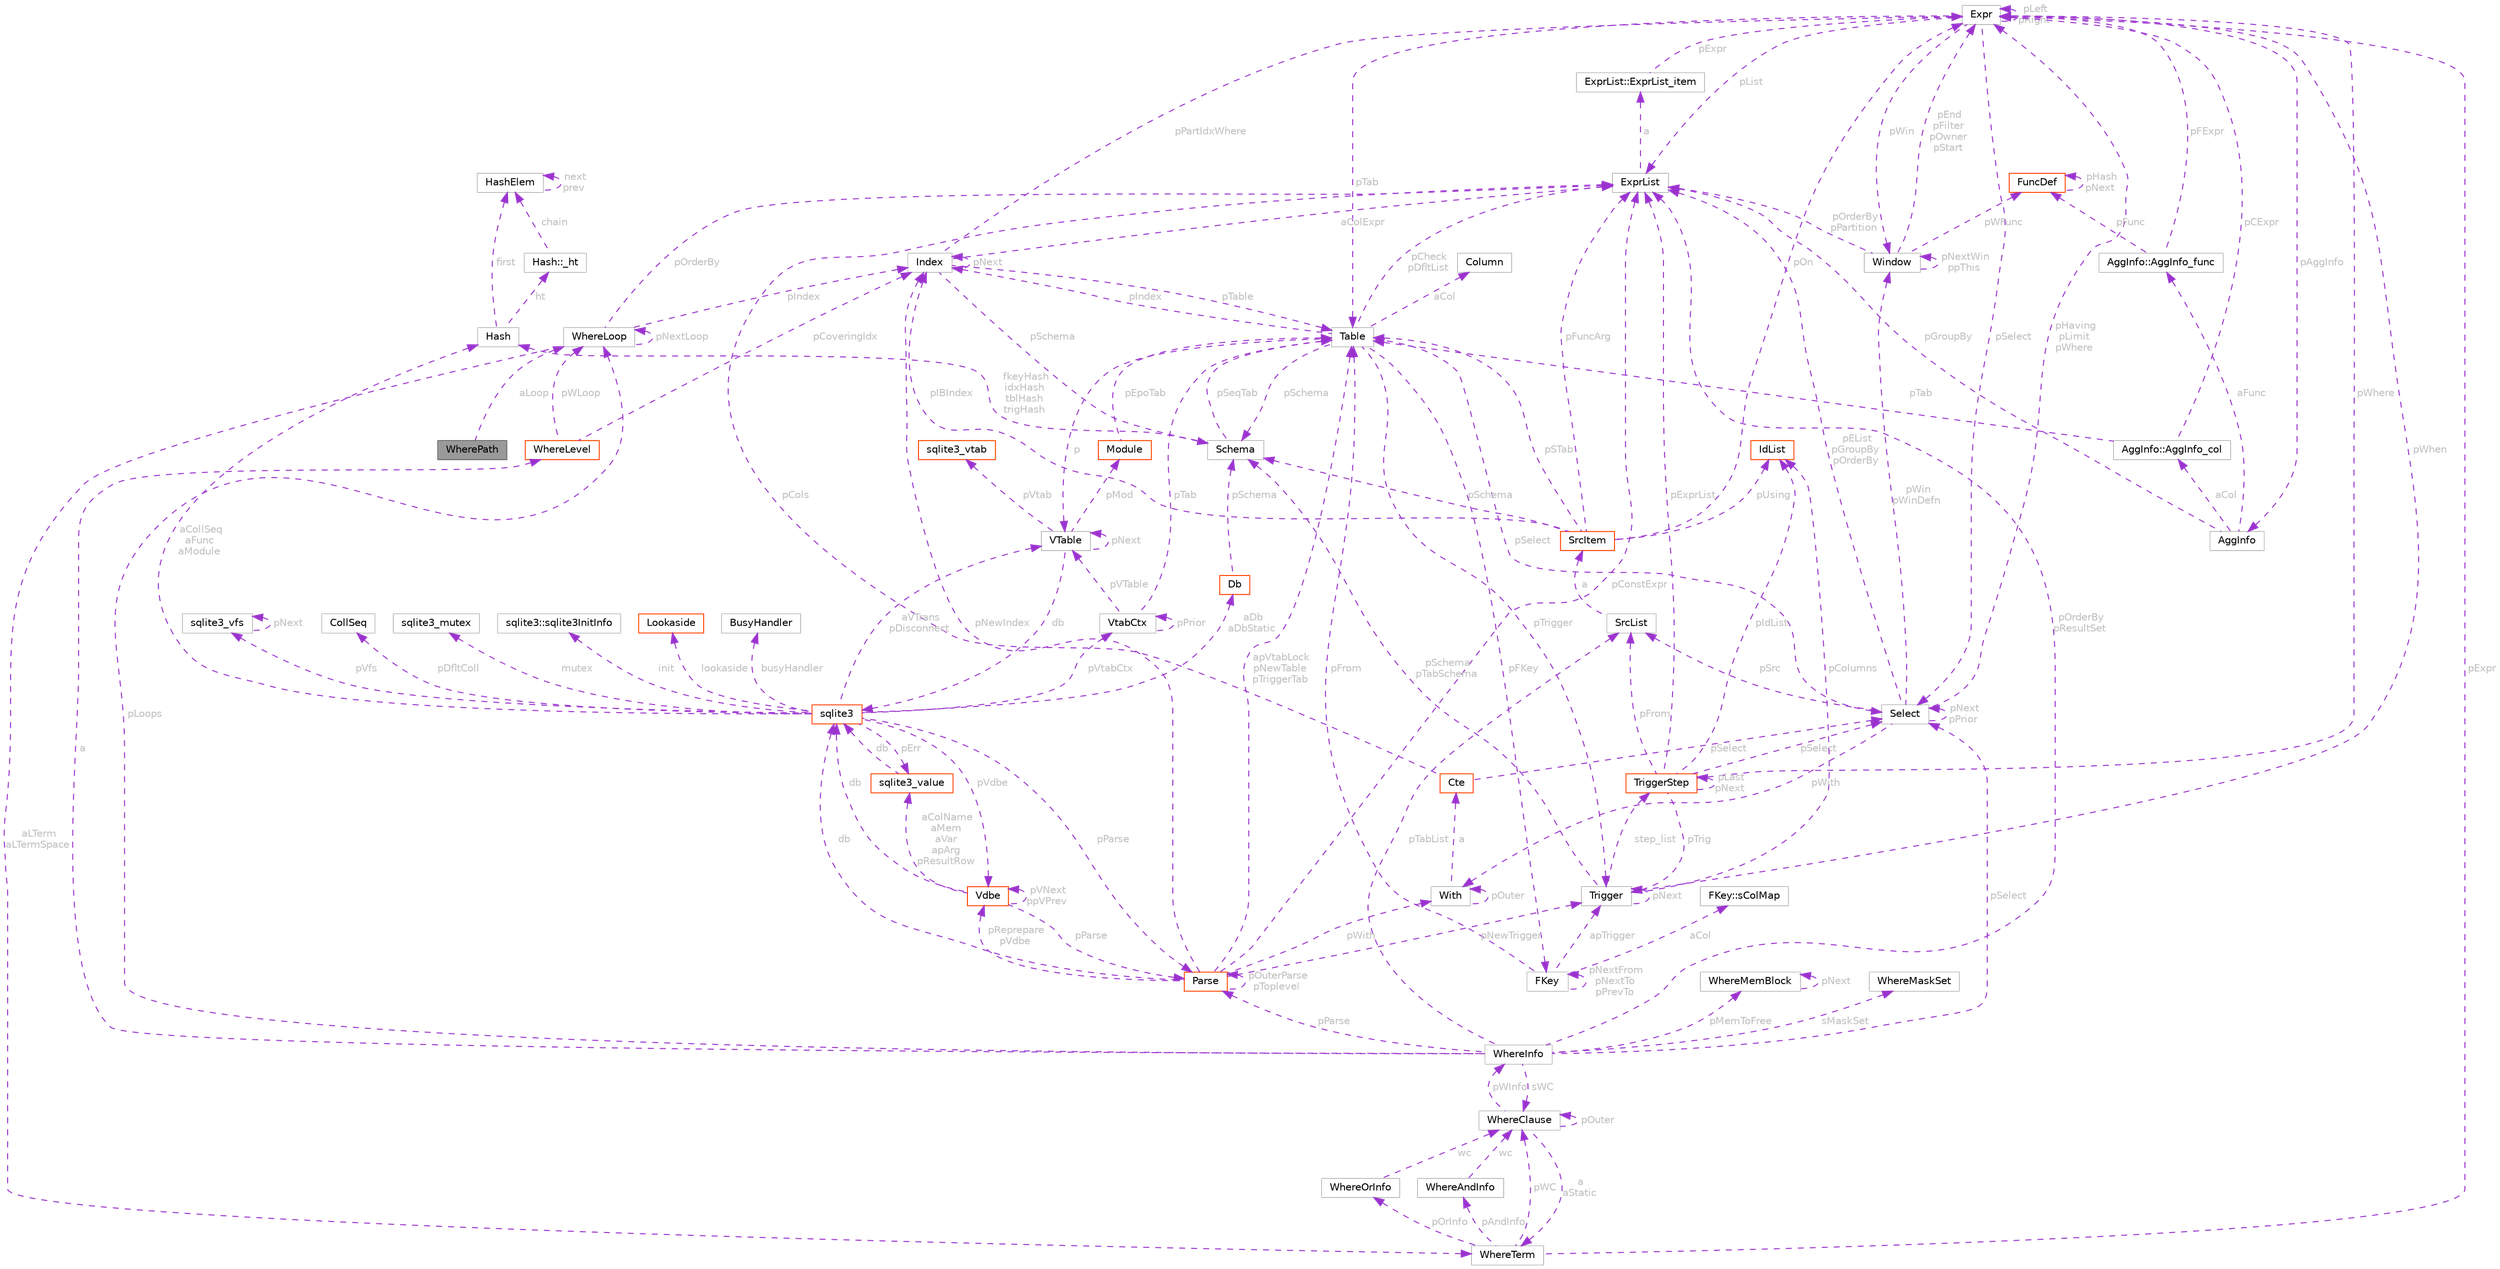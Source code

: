 digraph "WherePath"
{
 // LATEX_PDF_SIZE
  bgcolor="transparent";
  edge [fontname=Helvetica,fontsize=10,labelfontname=Helvetica,labelfontsize=10];
  node [fontname=Helvetica,fontsize=10,shape=box,height=0.2,width=0.4];
  Node1 [id="Node000001",label="WherePath",height=0.2,width=0.4,color="gray40", fillcolor="grey60", style="filled", fontcolor="black",tooltip=" "];
  Node2 -> Node1 [id="edge1_Node000001_Node000002",dir="back",color="darkorchid3",style="dashed",tooltip=" ",label=" aLoop",fontcolor="grey" ];
  Node2 [id="Node000002",label="WhereLoop",height=0.2,width=0.4,color="grey75", fillcolor="white", style="filled",URL="$structWhereLoop.html",tooltip=" "];
  Node3 -> Node2 [id="edge2_Node000002_Node000003",dir="back",color="darkorchid3",style="dashed",tooltip=" ",label=" pIndex",fontcolor="grey" ];
  Node3 [id="Node000003",label="Index",height=0.2,width=0.4,color="grey75", fillcolor="white", style="filled",URL="$structIndex.html",tooltip=" "];
  Node4 -> Node3 [id="edge3_Node000003_Node000004",dir="back",color="darkorchid3",style="dashed",tooltip=" ",label=" pTable",fontcolor="grey" ];
  Node4 [id="Node000004",label="Table",height=0.2,width=0.4,color="grey75", fillcolor="white", style="filled",URL="$structTable.html",tooltip=" "];
  Node5 -> Node4 [id="edge4_Node000004_Node000005",dir="back",color="darkorchid3",style="dashed",tooltip=" ",label=" aCol",fontcolor="grey" ];
  Node5 [id="Node000005",label="Column",height=0.2,width=0.4,color="grey75", fillcolor="white", style="filled",URL="$structColumn.html",tooltip=" "];
  Node3 -> Node4 [id="edge5_Node000004_Node000003",dir="back",color="darkorchid3",style="dashed",tooltip=" ",label=" pIndex",fontcolor="grey" ];
  Node6 -> Node4 [id="edge6_Node000004_Node000006",dir="back",color="darkorchid3",style="dashed",tooltip=" ",label=" pCheck\npDfltList",fontcolor="grey" ];
  Node6 [id="Node000006",label="ExprList",height=0.2,width=0.4,color="grey75", fillcolor="white", style="filled",URL="$structExprList.html",tooltip=" "];
  Node7 -> Node6 [id="edge7_Node000006_Node000007",dir="back",color="darkorchid3",style="dashed",tooltip=" ",label=" a",fontcolor="grey" ];
  Node7 [id="Node000007",label="ExprList::ExprList_item",height=0.2,width=0.4,color="grey75", fillcolor="white", style="filled",URL="$structExprList_1_1ExprList__item.html",tooltip=" "];
  Node8 -> Node7 [id="edge8_Node000007_Node000008",dir="back",color="darkorchid3",style="dashed",tooltip=" ",label=" pExpr",fontcolor="grey" ];
  Node8 [id="Node000008",label="Expr",height=0.2,width=0.4,color="grey75", fillcolor="white", style="filled",URL="$structExpr.html",tooltip=" "];
  Node8 -> Node8 [id="edge9_Node000008_Node000008",dir="back",color="darkorchid3",style="dashed",tooltip=" ",label=" pLeft\npRight",fontcolor="grey" ];
  Node6 -> Node8 [id="edge10_Node000008_Node000006",dir="back",color="darkorchid3",style="dashed",tooltip=" ",label=" pList",fontcolor="grey" ];
  Node9 -> Node8 [id="edge11_Node000008_Node000009",dir="back",color="darkorchid3",style="dashed",tooltip=" ",label=" pSelect",fontcolor="grey" ];
  Node9 [id="Node000009",label="Select",height=0.2,width=0.4,color="grey75", fillcolor="white", style="filled",URL="$structSelect.html",tooltip=" "];
  Node6 -> Node9 [id="edge12_Node000009_Node000006",dir="back",color="darkorchid3",style="dashed",tooltip=" ",label=" pEList\npGroupBy\npOrderBy",fontcolor="grey" ];
  Node10 -> Node9 [id="edge13_Node000009_Node000010",dir="back",color="darkorchid3",style="dashed",tooltip=" ",label=" pSrc",fontcolor="grey" ];
  Node10 [id="Node000010",label="SrcList",height=0.2,width=0.4,color="grey75", fillcolor="white", style="filled",URL="$structSrcList.html",tooltip=" "];
  Node11 -> Node10 [id="edge14_Node000010_Node000011",dir="back",color="darkorchid3",style="dashed",tooltip=" ",label=" a",fontcolor="grey" ];
  Node11 [id="Node000011",label="SrcItem",height=0.2,width=0.4,color="orangered", fillcolor="white", style="filled",URL="$structSrcItem.html",tooltip=" "];
  Node4 -> Node11 [id="edge15_Node000011_Node000004",dir="back",color="darkorchid3",style="dashed",tooltip=" ",label=" pSTab",fontcolor="grey" ];
  Node6 -> Node11 [id="edge16_Node000011_Node000006",dir="back",color="darkorchid3",style="dashed",tooltip=" ",label=" pFuncArg",fontcolor="grey" ];
  Node3 -> Node11 [id="edge17_Node000011_Node000003",dir="back",color="darkorchid3",style="dashed",tooltip=" ",label=" pIBIndex",fontcolor="grey" ];
  Node8 -> Node11 [id="edge18_Node000011_Node000008",dir="back",color="darkorchid3",style="dashed",tooltip=" ",label=" pOn",fontcolor="grey" ];
  Node13 -> Node11 [id="edge19_Node000011_Node000013",dir="back",color="darkorchid3",style="dashed",tooltip=" ",label=" pUsing",fontcolor="grey" ];
  Node13 [id="Node000013",label="IdList",height=0.2,width=0.4,color="orangered", fillcolor="white", style="filled",URL="$structIdList.html",tooltip=" "];
  Node15 -> Node11 [id="edge20_Node000011_Node000015",dir="back",color="darkorchid3",style="dashed",tooltip=" ",label=" pSchema",fontcolor="grey" ];
  Node15 [id="Node000015",label="Schema",height=0.2,width=0.4,color="grey75", fillcolor="white", style="filled",URL="$structSchema.html",tooltip=" "];
  Node16 -> Node15 [id="edge21_Node000015_Node000016",dir="back",color="darkorchid3",style="dashed",tooltip=" ",label=" fkeyHash\nidxHash\ntblHash\ntrigHash",fontcolor="grey" ];
  Node16 [id="Node000016",label="Hash",height=0.2,width=0.4,color="grey75", fillcolor="white", style="filled",URL="$structHash.html",tooltip=" "];
  Node17 -> Node16 [id="edge22_Node000016_Node000017",dir="back",color="darkorchid3",style="dashed",tooltip=" ",label=" first",fontcolor="grey" ];
  Node17 [id="Node000017",label="HashElem",height=0.2,width=0.4,color="grey75", fillcolor="white", style="filled",URL="$structHashElem.html",tooltip=" "];
  Node17 -> Node17 [id="edge23_Node000017_Node000017",dir="back",color="darkorchid3",style="dashed",tooltip=" ",label=" next\nprev",fontcolor="grey" ];
  Node18 -> Node16 [id="edge24_Node000016_Node000018",dir="back",color="darkorchid3",style="dashed",tooltip=" ",label=" ht",fontcolor="grey" ];
  Node18 [id="Node000018",label="Hash::_ht",height=0.2,width=0.4,color="grey75", fillcolor="white", style="filled",URL="$structHash_1_1__ht.html",tooltip=" "];
  Node17 -> Node18 [id="edge25_Node000018_Node000017",dir="back",color="darkorchid3",style="dashed",tooltip=" ",label=" chain",fontcolor="grey" ];
  Node4 -> Node15 [id="edge26_Node000015_Node000004",dir="back",color="darkorchid3",style="dashed",tooltip=" ",label=" pSeqTab",fontcolor="grey" ];
  Node8 -> Node9 [id="edge27_Node000009_Node000008",dir="back",color="darkorchid3",style="dashed",tooltip=" ",label=" pHaving\npLimit\npWhere",fontcolor="grey" ];
  Node9 -> Node9 [id="edge28_Node000009_Node000009",dir="back",color="darkorchid3",style="dashed",tooltip=" ",label=" pNext\npPrior",fontcolor="grey" ];
  Node20 -> Node9 [id="edge29_Node000009_Node000020",dir="back",color="darkorchid3",style="dashed",tooltip=" ",label=" pWith",fontcolor="grey" ];
  Node20 [id="Node000020",label="With",height=0.2,width=0.4,color="grey75", fillcolor="white", style="filled",URL="$structWith.html",tooltip=" "];
  Node20 -> Node20 [id="edge30_Node000020_Node000020",dir="back",color="darkorchid3",style="dashed",tooltip=" ",label=" pOuter",fontcolor="grey" ];
  Node21 -> Node20 [id="edge31_Node000020_Node000021",dir="back",color="darkorchid3",style="dashed",tooltip=" ",label=" a",fontcolor="grey" ];
  Node21 [id="Node000021",label="Cte",height=0.2,width=0.4,color="orangered", fillcolor="white", style="filled",URL="$structCte.html",tooltip=" "];
  Node6 -> Node21 [id="edge32_Node000021_Node000006",dir="back",color="darkorchid3",style="dashed",tooltip=" ",label=" pCols",fontcolor="grey" ];
  Node9 -> Node21 [id="edge33_Node000021_Node000009",dir="back",color="darkorchid3",style="dashed",tooltip=" ",label=" pSelect",fontcolor="grey" ];
  Node22 -> Node9 [id="edge34_Node000009_Node000022",dir="back",color="darkorchid3",style="dashed",tooltip=" ",label=" pWin\npWinDefn",fontcolor="grey" ];
  Node22 [id="Node000022",label="Window",height=0.2,width=0.4,color="grey75", fillcolor="white", style="filled",URL="$structWindow.html",tooltip=" "];
  Node6 -> Node22 [id="edge35_Node000022_Node000006",dir="back",color="darkorchid3",style="dashed",tooltip=" ",label=" pOrderBy\npPartition",fontcolor="grey" ];
  Node8 -> Node22 [id="edge36_Node000022_Node000008",dir="back",color="darkorchid3",style="dashed",tooltip=" ",label=" pEnd\npFilter\npOwner\npStart",fontcolor="grey" ];
  Node22 -> Node22 [id="edge37_Node000022_Node000022",dir="back",color="darkorchid3",style="dashed",tooltip=" ",label=" pNextWin\nppThis",fontcolor="grey" ];
  Node23 -> Node22 [id="edge38_Node000022_Node000023",dir="back",color="darkorchid3",style="dashed",tooltip=" ",label=" pWFunc",fontcolor="grey" ];
  Node23 [id="Node000023",label="FuncDef",height=0.2,width=0.4,color="orangered", fillcolor="white", style="filled",URL="$structFuncDef.html",tooltip=" "];
  Node23 -> Node23 [id="edge39_Node000023_Node000023",dir="back",color="darkorchid3",style="dashed",tooltip=" ",label=" pHash\npNext",fontcolor="grey" ];
  Node25 -> Node8 [id="edge40_Node000008_Node000025",dir="back",color="darkorchid3",style="dashed",tooltip=" ",label=" pAggInfo",fontcolor="grey" ];
  Node25 [id="Node000025",label="AggInfo",height=0.2,width=0.4,color="grey75", fillcolor="white", style="filled",URL="$structAggInfo.html",tooltip=" "];
  Node6 -> Node25 [id="edge41_Node000025_Node000006",dir="back",color="darkorchid3",style="dashed",tooltip=" ",label=" pGroupBy",fontcolor="grey" ];
  Node26 -> Node25 [id="edge42_Node000025_Node000026",dir="back",color="darkorchid3",style="dashed",tooltip=" ",label=" aCol",fontcolor="grey" ];
  Node26 [id="Node000026",label="AggInfo::AggInfo_col",height=0.2,width=0.4,color="grey75", fillcolor="white", style="filled",URL="$structAggInfo_1_1AggInfo__col.html",tooltip=" "];
  Node4 -> Node26 [id="edge43_Node000026_Node000004",dir="back",color="darkorchid3",style="dashed",tooltip=" ",label=" pTab",fontcolor="grey" ];
  Node8 -> Node26 [id="edge44_Node000026_Node000008",dir="back",color="darkorchid3",style="dashed",tooltip=" ",label=" pCExpr",fontcolor="grey" ];
  Node27 -> Node25 [id="edge45_Node000025_Node000027",dir="back",color="darkorchid3",style="dashed",tooltip=" ",label=" aFunc",fontcolor="grey" ];
  Node27 [id="Node000027",label="AggInfo::AggInfo_func",height=0.2,width=0.4,color="grey75", fillcolor="white", style="filled",URL="$structAggInfo_1_1AggInfo__func.html",tooltip=" "];
  Node8 -> Node27 [id="edge46_Node000027_Node000008",dir="back",color="darkorchid3",style="dashed",tooltip=" ",label=" pFExpr",fontcolor="grey" ];
  Node23 -> Node27 [id="edge47_Node000027_Node000023",dir="back",color="darkorchid3",style="dashed",tooltip=" ",label=" pFunc",fontcolor="grey" ];
  Node4 -> Node8 [id="edge48_Node000008_Node000004",dir="back",color="darkorchid3",style="dashed",tooltip=" ",label=" pTab",fontcolor="grey" ];
  Node22 -> Node8 [id="edge49_Node000008_Node000022",dir="back",color="darkorchid3",style="dashed",tooltip=" ",label=" pWin",fontcolor="grey" ];
  Node28 -> Node4 [id="edge50_Node000004_Node000028",dir="back",color="darkorchid3",style="dashed",tooltip=" ",label=" pFKey",fontcolor="grey" ];
  Node28 [id="Node000028",label="FKey",height=0.2,width=0.4,color="grey75", fillcolor="white", style="filled",URL="$structFKey.html",tooltip=" "];
  Node4 -> Node28 [id="edge51_Node000028_Node000004",dir="back",color="darkorchid3",style="dashed",tooltip=" ",label=" pFrom",fontcolor="grey" ];
  Node28 -> Node28 [id="edge52_Node000028_Node000028",dir="back",color="darkorchid3",style="dashed",tooltip=" ",label=" pNextFrom\npNextTo\npPrevTo",fontcolor="grey" ];
  Node29 -> Node28 [id="edge53_Node000028_Node000029",dir="back",color="darkorchid3",style="dashed",tooltip=" ",label=" apTrigger",fontcolor="grey" ];
  Node29 [id="Node000029",label="Trigger",height=0.2,width=0.4,color="grey75", fillcolor="white", style="filled",URL="$structTrigger.html",tooltip=" "];
  Node8 -> Node29 [id="edge54_Node000029_Node000008",dir="back",color="darkorchid3",style="dashed",tooltip=" ",label=" pWhen",fontcolor="grey" ];
  Node13 -> Node29 [id="edge55_Node000029_Node000013",dir="back",color="darkorchid3",style="dashed",tooltip=" ",label=" pColumns",fontcolor="grey" ];
  Node15 -> Node29 [id="edge56_Node000029_Node000015",dir="back",color="darkorchid3",style="dashed",tooltip=" ",label=" pSchema\npTabSchema",fontcolor="grey" ];
  Node30 -> Node29 [id="edge57_Node000029_Node000030",dir="back",color="darkorchid3",style="dashed",tooltip=" ",label=" step_list",fontcolor="grey" ];
  Node30 [id="Node000030",label="TriggerStep",height=0.2,width=0.4,color="orangered", fillcolor="white", style="filled",URL="$structTriggerStep.html",tooltip=" "];
  Node29 -> Node30 [id="edge58_Node000030_Node000029",dir="back",color="darkorchid3",style="dashed",tooltip=" ",label=" pTrig",fontcolor="grey" ];
  Node9 -> Node30 [id="edge59_Node000030_Node000009",dir="back",color="darkorchid3",style="dashed",tooltip=" ",label=" pSelect",fontcolor="grey" ];
  Node10 -> Node30 [id="edge60_Node000030_Node000010",dir="back",color="darkorchid3",style="dashed",tooltip=" ",label=" pFrom",fontcolor="grey" ];
  Node8 -> Node30 [id="edge61_Node000030_Node000008",dir="back",color="darkorchid3",style="dashed",tooltip=" ",label=" pWhere",fontcolor="grey" ];
  Node6 -> Node30 [id="edge62_Node000030_Node000006",dir="back",color="darkorchid3",style="dashed",tooltip=" ",label=" pExprList",fontcolor="grey" ];
  Node13 -> Node30 [id="edge63_Node000030_Node000013",dir="back",color="darkorchid3",style="dashed",tooltip=" ",label=" pIdList",fontcolor="grey" ];
  Node30 -> Node30 [id="edge64_Node000030_Node000030",dir="back",color="darkorchid3",style="dashed",tooltip=" ",label=" pLast\npNext",fontcolor="grey" ];
  Node29 -> Node29 [id="edge65_Node000029_Node000029",dir="back",color="darkorchid3",style="dashed",tooltip=" ",label=" pNext",fontcolor="grey" ];
  Node32 -> Node28 [id="edge66_Node000028_Node000032",dir="back",color="darkorchid3",style="dashed",tooltip=" ",label=" aCol",fontcolor="grey" ];
  Node32 [id="Node000032",label="FKey::sColMap",height=0.2,width=0.4,color="grey75", fillcolor="white", style="filled",URL="$structFKey_1_1sColMap.html",tooltip=" "];
  Node9 -> Node4 [id="edge67_Node000004_Node000009",dir="back",color="darkorchid3",style="dashed",tooltip=" ",label=" pSelect",fontcolor="grey" ];
  Node33 -> Node4 [id="edge68_Node000004_Node000033",dir="back",color="darkorchid3",style="dashed",tooltip=" ",label=" p",fontcolor="grey" ];
  Node33 [id="Node000033",label="VTable",height=0.2,width=0.4,color="grey75", fillcolor="white", style="filled",URL="$structVTable.html",tooltip=" "];
  Node34 -> Node33 [id="edge69_Node000033_Node000034",dir="back",color="darkorchid3",style="dashed",tooltip=" ",label=" db",fontcolor="grey" ];
  Node34 [id="Node000034",label="sqlite3",height=0.2,width=0.4,color="orangered", fillcolor="white", style="filled",URL="$structsqlite3.html",tooltip=" "];
  Node35 -> Node34 [id="edge70_Node000034_Node000035",dir="back",color="darkorchid3",style="dashed",tooltip=" ",label=" pVfs",fontcolor="grey" ];
  Node35 [id="Node000035",label="sqlite3_vfs",height=0.2,width=0.4,color="grey75", fillcolor="white", style="filled",URL="$structsqlite3__vfs.html",tooltip=" "];
  Node35 -> Node35 [id="edge71_Node000035_Node000035",dir="back",color="darkorchid3",style="dashed",tooltip=" ",label=" pNext",fontcolor="grey" ];
  Node36 -> Node34 [id="edge72_Node000034_Node000036",dir="back",color="darkorchid3",style="dashed",tooltip=" ",label=" pVdbe",fontcolor="grey" ];
  Node36 [id="Node000036",label="Vdbe",height=0.2,width=0.4,color="orangered", fillcolor="white", style="filled",URL="$structVdbe.html",tooltip=" "];
  Node34 -> Node36 [id="edge73_Node000036_Node000034",dir="back",color="darkorchid3",style="dashed",tooltip=" ",label=" db",fontcolor="grey" ];
  Node36 -> Node36 [id="edge74_Node000036_Node000036",dir="back",color="darkorchid3",style="dashed",tooltip=" ",label=" pVNext\nppVPrev",fontcolor="grey" ];
  Node37 -> Node36 [id="edge75_Node000036_Node000037",dir="back",color="darkorchid3",style="dashed",tooltip=" ",label=" pParse",fontcolor="grey" ];
  Node37 [id="Node000037",label="Parse",height=0.2,width=0.4,color="orangered", fillcolor="white", style="filled",URL="$structParse.html",tooltip=" "];
  Node34 -> Node37 [id="edge76_Node000037_Node000034",dir="back",color="darkorchid3",style="dashed",tooltip=" ",label=" db",fontcolor="grey" ];
  Node36 -> Node37 [id="edge77_Node000037_Node000036",dir="back",color="darkorchid3",style="dashed",tooltip=" ",label=" pReprepare\npVdbe",fontcolor="grey" ];
  Node6 -> Node37 [id="edge78_Node000037_Node000006",dir="back",color="darkorchid3",style="dashed",tooltip=" ",label=" pConstExpr",fontcolor="grey" ];
  Node37 -> Node37 [id="edge79_Node000037_Node000037",dir="back",color="darkorchid3",style="dashed",tooltip=" ",label=" pOuterParse\npToplevel",fontcolor="grey" ];
  Node4 -> Node37 [id="edge80_Node000037_Node000004",dir="back",color="darkorchid3",style="dashed",tooltip=" ",label=" apVtabLock\npNewTable\npTriggerTab",fontcolor="grey" ];
  Node3 -> Node37 [id="edge81_Node000037_Node000003",dir="back",color="darkorchid3",style="dashed",tooltip=" ",label=" pNewIndex",fontcolor="grey" ];
  Node29 -> Node37 [id="edge82_Node000037_Node000029",dir="back",color="darkorchid3",style="dashed",tooltip=" ",label=" pNewTrigger",fontcolor="grey" ];
  Node20 -> Node37 [id="edge83_Node000037_Node000020",dir="back",color="darkorchid3",style="dashed",tooltip=" ",label=" pWith",fontcolor="grey" ];
  Node46 -> Node36 [id="edge84_Node000036_Node000046",dir="back",color="darkorchid3",style="dashed",tooltip=" ",label=" aColName\naMem\naVar\napArg\npResultRow",fontcolor="grey" ];
  Node46 [id="Node000046",label="sqlite3_value",height=0.2,width=0.4,color="orangered", fillcolor="white", style="filled",URL="$structsqlite3__value.html",tooltip=" "];
  Node34 -> Node46 [id="edge85_Node000046_Node000034",dir="back",color="darkorchid3",style="dashed",tooltip=" ",label=" db",fontcolor="grey" ];
  Node48 -> Node34 [id="edge86_Node000034_Node000048",dir="back",color="darkorchid3",style="dashed",tooltip=" ",label=" pDfltColl",fontcolor="grey" ];
  Node48 [id="Node000048",label="CollSeq",height=0.2,width=0.4,color="grey75", fillcolor="white", style="filled",URL="$structCollSeq.html",tooltip=" "];
  Node72 -> Node34 [id="edge87_Node000034_Node000072",dir="back",color="darkorchid3",style="dashed",tooltip=" ",label=" mutex",fontcolor="grey" ];
  Node72 [id="Node000072",label="sqlite3_mutex",height=0.2,width=0.4,color="grey75", fillcolor="white", style="filled",URL="$structsqlite3__mutex.html",tooltip=" "];
  Node90 -> Node34 [id="edge88_Node000034_Node000090",dir="back",color="darkorchid3",style="dashed",tooltip=" ",label=" aDb\naDbStatic",fontcolor="grey" ];
  Node90 [id="Node000090",label="Db",height=0.2,width=0.4,color="orangered", fillcolor="white", style="filled",URL="$structDb.html",tooltip=" "];
  Node15 -> Node90 [id="edge89_Node000090_Node000015",dir="back",color="darkorchid3",style="dashed",tooltip=" ",label=" pSchema",fontcolor="grey" ];
  Node91 -> Node34 [id="edge90_Node000034_Node000091",dir="back",color="darkorchid3",style="dashed",tooltip=" ",label=" init",fontcolor="grey" ];
  Node91 [id="Node000091",label="sqlite3::sqlite3InitInfo",height=0.2,width=0.4,color="grey75", fillcolor="white", style="filled",URL="$structsqlite3_1_1sqlite3InitInfo.html",tooltip=" "];
  Node37 -> Node34 [id="edge91_Node000034_Node000037",dir="back",color="darkorchid3",style="dashed",tooltip=" ",label=" pParse",fontcolor="grey" ];
  Node46 -> Node34 [id="edge92_Node000034_Node000046",dir="back",color="darkorchid3",style="dashed",tooltip=" ",label=" pErr",fontcolor="grey" ];
  Node92 -> Node34 [id="edge93_Node000034_Node000092",dir="back",color="darkorchid3",style="dashed",tooltip=" ",label=" lookaside",fontcolor="grey" ];
  Node92 [id="Node000092",label="Lookaside",height=0.2,width=0.4,color="orangered", fillcolor="white", style="filled",URL="$structLookaside.html",tooltip=" "];
  Node16 -> Node34 [id="edge94_Node000034_Node000016",dir="back",color="darkorchid3",style="dashed",tooltip=" ",label=" aCollSeq\naFunc\naModule",fontcolor="grey" ];
  Node94 -> Node34 [id="edge95_Node000034_Node000094",dir="back",color="darkorchid3",style="dashed",tooltip=" ",label=" pVtabCtx",fontcolor="grey" ];
  Node94 [id="Node000094",label="VtabCtx",height=0.2,width=0.4,color="grey75", fillcolor="white", style="filled",URL="$structVtabCtx.html",tooltip=" "];
  Node33 -> Node94 [id="edge96_Node000094_Node000033",dir="back",color="darkorchid3",style="dashed",tooltip=" ",label=" pVTable",fontcolor="grey" ];
  Node4 -> Node94 [id="edge97_Node000094_Node000004",dir="back",color="darkorchid3",style="dashed",tooltip=" ",label=" pTab",fontcolor="grey" ];
  Node94 -> Node94 [id="edge98_Node000094_Node000094",dir="back",color="darkorchid3",style="dashed",tooltip=" ",label=" pPrior",fontcolor="grey" ];
  Node33 -> Node34 [id="edge99_Node000034_Node000033",dir="back",color="darkorchid3",style="dashed",tooltip=" ",label=" aVTrans\npDisconnect",fontcolor="grey" ];
  Node95 -> Node34 [id="edge100_Node000034_Node000095",dir="back",color="darkorchid3",style="dashed",tooltip=" ",label=" busyHandler",fontcolor="grey" ];
  Node95 [id="Node000095",label="BusyHandler",height=0.2,width=0.4,color="grey75", fillcolor="white", style="filled",URL="$structBusyHandler.html",tooltip=" "];
  Node98 -> Node33 [id="edge101_Node000033_Node000098",dir="back",color="darkorchid3",style="dashed",tooltip=" ",label=" pMod",fontcolor="grey" ];
  Node98 [id="Node000098",label="Module",height=0.2,width=0.4,color="orangered", fillcolor="white", style="filled",URL="$structModule.html",tooltip=" "];
  Node4 -> Node98 [id="edge102_Node000098_Node000004",dir="back",color="darkorchid3",style="dashed",tooltip=" ",label=" pEpoTab",fontcolor="grey" ];
  Node75 -> Node33 [id="edge103_Node000033_Node000075",dir="back",color="darkorchid3",style="dashed",tooltip=" ",label=" pVtab",fontcolor="grey" ];
  Node75 [id="Node000075",label="sqlite3_vtab",height=0.2,width=0.4,color="orangered", fillcolor="white", style="filled",URL="$structsqlite3__vtab.html",tooltip=" "];
  Node33 -> Node33 [id="edge104_Node000033_Node000033",dir="back",color="darkorchid3",style="dashed",tooltip=" ",label=" pNext",fontcolor="grey" ];
  Node29 -> Node4 [id="edge105_Node000004_Node000029",dir="back",color="darkorchid3",style="dashed",tooltip=" ",label=" pTrigger",fontcolor="grey" ];
  Node15 -> Node4 [id="edge106_Node000004_Node000015",dir="back",color="darkorchid3",style="dashed",tooltip=" ",label=" pSchema",fontcolor="grey" ];
  Node3 -> Node3 [id="edge107_Node000003_Node000003",dir="back",color="darkorchid3",style="dashed",tooltip=" ",label=" pNext",fontcolor="grey" ];
  Node15 -> Node3 [id="edge108_Node000003_Node000015",dir="back",color="darkorchid3",style="dashed",tooltip=" ",label=" pSchema",fontcolor="grey" ];
  Node8 -> Node3 [id="edge109_Node000003_Node000008",dir="back",color="darkorchid3",style="dashed",tooltip=" ",label=" pPartIdxWhere",fontcolor="grey" ];
  Node6 -> Node3 [id="edge110_Node000003_Node000006",dir="back",color="darkorchid3",style="dashed",tooltip=" ",label=" aColExpr",fontcolor="grey" ];
  Node6 -> Node2 [id="edge111_Node000002_Node000006",dir="back",color="darkorchid3",style="dashed",tooltip=" ",label=" pOrderBy",fontcolor="grey" ];
  Node99 -> Node2 [id="edge112_Node000002_Node000099",dir="back",color="darkorchid3",style="dashed",tooltip=" ",label=" aLTerm\naLTermSpace",fontcolor="grey" ];
  Node99 [id="Node000099",label="WhereTerm",height=0.2,width=0.4,color="grey75", fillcolor="white", style="filled",URL="$structWhereTerm.html",tooltip=" "];
  Node8 -> Node99 [id="edge113_Node000099_Node000008",dir="back",color="darkorchid3",style="dashed",tooltip=" ",label=" pExpr",fontcolor="grey" ];
  Node100 -> Node99 [id="edge114_Node000099_Node000100",dir="back",color="darkorchid3",style="dashed",tooltip=" ",label=" pWC",fontcolor="grey" ];
  Node100 [id="Node000100",label="WhereClause",height=0.2,width=0.4,color="grey75", fillcolor="white", style="filled",URL="$structWhereClause.html",tooltip=" "];
  Node101 -> Node100 [id="edge115_Node000100_Node000101",dir="back",color="darkorchid3",style="dashed",tooltip=" ",label=" pWInfo",fontcolor="grey" ];
  Node101 [id="Node000101",label="WhereInfo",height=0.2,width=0.4,color="grey75", fillcolor="white", style="filled",URL="$structWhereInfo.html",tooltip=" "];
  Node37 -> Node101 [id="edge116_Node000101_Node000037",dir="back",color="darkorchid3",style="dashed",tooltip=" ",label=" pParse",fontcolor="grey" ];
  Node10 -> Node101 [id="edge117_Node000101_Node000010",dir="back",color="darkorchid3",style="dashed",tooltip=" ",label=" pTabList",fontcolor="grey" ];
  Node6 -> Node101 [id="edge118_Node000101_Node000006",dir="back",color="darkorchid3",style="dashed",tooltip=" ",label=" pOrderBy\npResultSet",fontcolor="grey" ];
  Node9 -> Node101 [id="edge119_Node000101_Node000009",dir="back",color="darkorchid3",style="dashed",tooltip=" ",label=" pSelect",fontcolor="grey" ];
  Node2 -> Node101 [id="edge120_Node000101_Node000002",dir="back",color="darkorchid3",style="dashed",tooltip=" ",label=" pLoops",fontcolor="grey" ];
  Node102 -> Node101 [id="edge121_Node000101_Node000102",dir="back",color="darkorchid3",style="dashed",tooltip=" ",label=" pMemToFree",fontcolor="grey" ];
  Node102 [id="Node000102",label="WhereMemBlock",height=0.2,width=0.4,color="grey75", fillcolor="white", style="filled",URL="$structWhereMemBlock.html",tooltip=" "];
  Node102 -> Node102 [id="edge122_Node000102_Node000102",dir="back",color="darkorchid3",style="dashed",tooltip=" ",label=" pNext",fontcolor="grey" ];
  Node100 -> Node101 [id="edge123_Node000101_Node000100",dir="back",color="darkorchid3",style="dashed",tooltip=" ",label=" sWC",fontcolor="grey" ];
  Node103 -> Node101 [id="edge124_Node000101_Node000103",dir="back",color="darkorchid3",style="dashed",tooltip=" ",label=" sMaskSet",fontcolor="grey" ];
  Node103 [id="Node000103",label="WhereMaskSet",height=0.2,width=0.4,color="grey75", fillcolor="white", style="filled",URL="$structWhereMaskSet.html",tooltip=" "];
  Node104 -> Node101 [id="edge125_Node000101_Node000104",dir="back",color="darkorchid3",style="dashed",tooltip=" ",label=" a",fontcolor="grey" ];
  Node104 [id="Node000104",label="WhereLevel",height=0.2,width=0.4,color="orangered", fillcolor="white", style="filled",URL="$structWhereLevel.html",tooltip=" "];
  Node3 -> Node104 [id="edge126_Node000104_Node000003",dir="back",color="darkorchid3",style="dashed",tooltip=" ",label=" pCoveringIdx",fontcolor="grey" ];
  Node2 -> Node104 [id="edge127_Node000104_Node000002",dir="back",color="darkorchid3",style="dashed",tooltip=" ",label=" pWLoop",fontcolor="grey" ];
  Node100 -> Node100 [id="edge128_Node000100_Node000100",dir="back",color="darkorchid3",style="dashed",tooltip=" ",label=" pOuter",fontcolor="grey" ];
  Node99 -> Node100 [id="edge129_Node000100_Node000099",dir="back",color="darkorchid3",style="dashed",tooltip=" ",label=" a\naStatic",fontcolor="grey" ];
  Node106 -> Node99 [id="edge130_Node000099_Node000106",dir="back",color="darkorchid3",style="dashed",tooltip=" ",label=" pOrInfo",fontcolor="grey" ];
  Node106 [id="Node000106",label="WhereOrInfo",height=0.2,width=0.4,color="grey75", fillcolor="white", style="filled",URL="$structWhereOrInfo.html",tooltip=" "];
  Node100 -> Node106 [id="edge131_Node000106_Node000100",dir="back",color="darkorchid3",style="dashed",tooltip=" ",label=" wc",fontcolor="grey" ];
  Node107 -> Node99 [id="edge132_Node000099_Node000107",dir="back",color="darkorchid3",style="dashed",tooltip=" ",label=" pAndInfo",fontcolor="grey" ];
  Node107 [id="Node000107",label="WhereAndInfo",height=0.2,width=0.4,color="grey75", fillcolor="white", style="filled",URL="$structWhereAndInfo.html",tooltip=" "];
  Node100 -> Node107 [id="edge133_Node000107_Node000100",dir="back",color="darkorchid3",style="dashed",tooltip=" ",label=" wc",fontcolor="grey" ];
  Node2 -> Node2 [id="edge134_Node000002_Node000002",dir="back",color="darkorchid3",style="dashed",tooltip=" ",label=" pNextLoop",fontcolor="grey" ];
}
